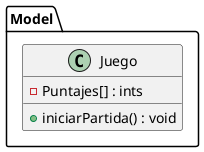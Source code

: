 @startuml

package Model {
         class Juego {
        		- Puntajes[] : ints
                + iniciarPartida() : void
        }

}

@enduml
